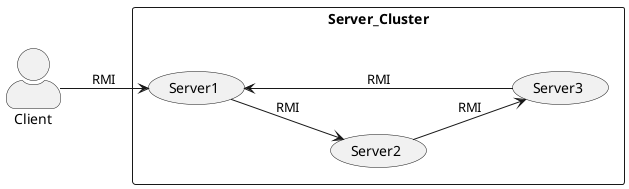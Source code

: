 @startuml
left to right direction
skinparam actorStyle awesome
actor "Client" as c
rectangle Server_Cluster {
  usecase "Server1" as s1
  usecase "Server2" as s2
  usecase "Server3" as s3
}
c --> s1 : RMI
s1 --> s2 : RMI
s2 --> s3 : RMI
s3 --> s1 : RMI
@enduml